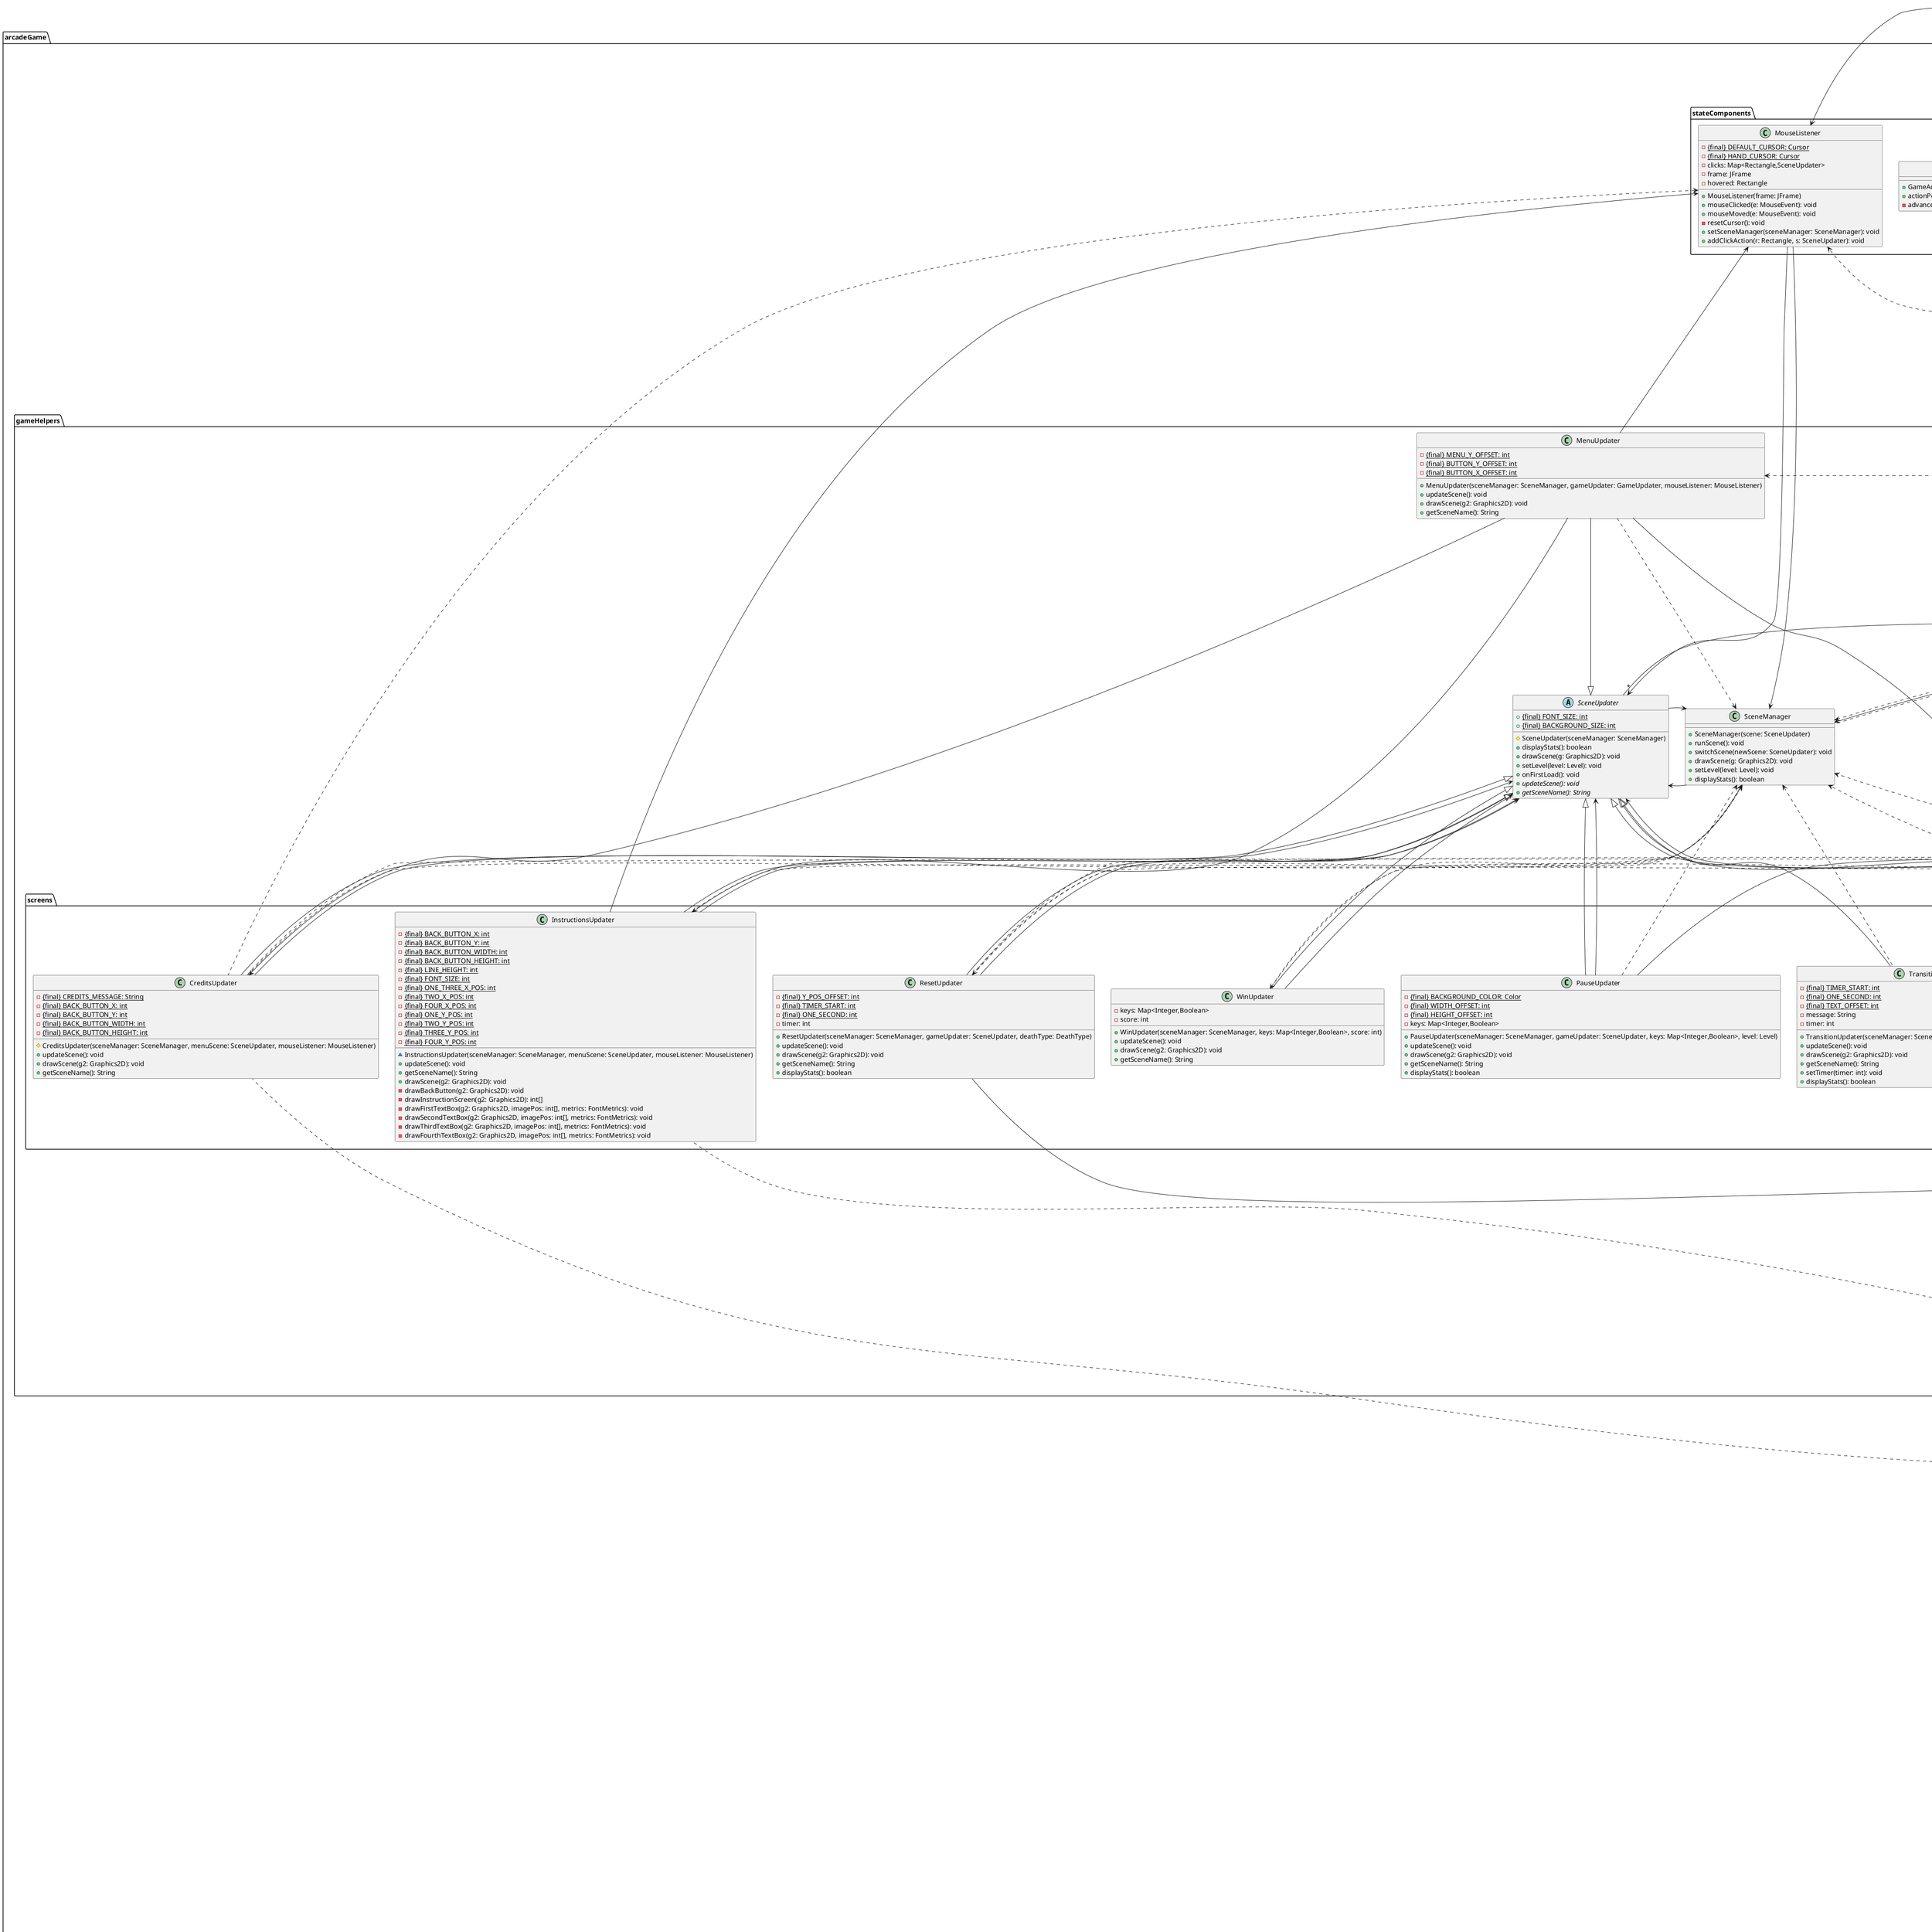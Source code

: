 @startuml IndianaGhost
package arcadeGame {
    class MainApp {
        -{static} {final} DELAY: int
        -{static} {final} MENU_WIDTH: int
        -{static} {final} MENU_HEIGHT: int
        -{static} {final} GAME_TITLE: String
        -{static} {final} LIGHT_BLUE: Color
        -gameFrame: JFrame
        -runApp(): void
        -createFrame(): void
        -createGameComponent(): void
        -addListeners(): void
        +{static} main(args: String[]): void
    }
    class GameComponent {
        -{static} {final} LEVEL_DIRECTORY: String
        -{static} {final} LEVELS_DEFINITION: String
        -{static} {final} STARTING_LIVES: int
        -{static} {final} STARTING_SCORE: int
        -{static} {final} FONT_SIZE: int
        -{static} {final} TEXT_COLOR: Color
        -{static} {final} TEXT_X: int
        -{static} {final} TEXT_Y: int
        -score: int
        -lives: int
        -levelFiles: String[]
        -keys: Map<Integer,Boolean>
        -frame: JFrame
        +GameComponent(frame: JFrame, mouseListener: MouseListener)
        -buildLevelsList(): void
        +loadLevelByIndex(index: int): void
        +handleKey(keyCode: int, newVal: boolean): void
        +updateState(): void
        +drawScreen(): void
        #paintComponent(g: Graphics): void
        ~switchLevel(newLevel: String, index: int): void
        ~levelReset(): void
        +loseLife(): void
        +winGame(): void
        -restart(win: boolean): void
        +getLevelCount(): int
        +incrementScore(score: int): void
        +nextLevel(): void
        +resize(): void
        ~setSceneManager(sceneManager: SceneManager): void
    }
}

package arcadeGame.stateComponents {
    class MouseListener {
        -{static} {final} DEFAULT_CURSOR: Cursor
        -{static} {final} HAND_CURSOR: Cursor
        -clicks: Map<Rectangle,SceneUpdater>
        -frame: JFrame
        -hovered: Rectangle
        +MouseListener(frame: JFrame)
        +mouseClicked(e: MouseEvent): void
        +mouseMoved(e: MouseEvent): void
        -resetCursor(): void
        +setSceneManager(sceneManager: SceneManager): void
        +addClickAction(r: Rectangle, s: SceneUpdater): void
    }
    class GameAdvanceListener {
        +GameAdvanceListener(gameComponent: GameComponent)
        +actionPerformed(e: ActionEvent): void
        -advanceOneTick(): void
    }
}

package arcadeGame.levelManagers {
    class Level {
        -{static} {final} BOUNCE_FACTOR: int
        -{static} {final} ENEMY_SCORE: int
        -{static} {final} COIN_SCORE: int
        -{static} {final} LEVEL_SCORE: int
        -levelIndex: int
        -levelPath: String
        -levelHeight: int
        -levelWidth: int
        -numCoins: int
        -heroHurt: boolean
        -initialPlayerX: double
        -initialPlayerY: double
        +Level(levelPath: String, index: int, hero: Player)
        +generateLevel(): Object[]
        -handlePlayer(keys: Map<Integer,Boolean>): void
        -handleEnemies(state: UpdateState): void
        -handleTiles(state: UpdateState): void
        -handleCoins(state: UpdateState): void
        -handleDebugControls(keys: Map<Integer,Boolean>, state: UpdateState, sceneManager: SceneManager): void
        +update(keys: Map<Integer,Boolean>, state: UpdateState, sceneManager: SceneManager): void
        +draw(g2: Graphics2D): void
        +reset(): void
        +getHeight(): int
        +getWidth(): int
        +getIndex(): int
    }
    class LevelLoader {
        -{static} {final} EMPTY: int
        -{static} {final} ACTOR_SIZE_MULTIPLIER: double
        -{static} {final} ACTOR_POSITION_OFFSET: double
        -file: InputStream
        -dataString: String
        -size: int
        -levelWidth: int
        -levelHeight: int
        -numCoins: int
        +LevelLoader(path: String)
        ~getJsonObject(): JSONObject
        ~setupInternalValues(jsonObject: JSONObject): void
        -addBlock(xPos: int, yPos: int, blockType: char, dir: Direction): void
        +loadLevel(): void
        +getWidth(): int
        +getHeight(): int
        +getSize(): int
        +getDataString(): String
        ~getNumCoins(): int
    }
}

package arcadeGame.gameHelpers {
    enum DeathType {
        SPIKE
        ENEMY
        HUNTER_SEEKER
        -{final} encouragementString: String
        ~DeathType(message: String)
        +getEncouragementString(): String
    }
    class SceneManager {
        +SceneManager(scene: SceneUpdater)
        +runScene(): void
        +switchScene(newScene: SceneUpdater): void
        +drawScene(g: Graphics2D): void
        +setLevel(level: Level): void
        +displayStats(): boolean
    }
    class UpdateState {
        +UpdateState(gameComponent: GameComponent)
        +incrementScore(score: int): void
        +heroLostLife(): void
        +setNextLevel(level: int): void
        +getLevelCount(): int
        +transitionNextLevel(): void
        +handleWinGame(): void
        +resizeLevel(): void
    }
    class LossUpdater {
        -keys: Map<Integer,Boolean>
        -score: int
        +LossUpdater(sceneManager: SceneManager, keys: Map<Integer,Boolean>, score: int)
        +updateScene(): void
        +drawScene(g2: Graphics2D): void
        +getSceneName(): String
    }
    class MenuUpdater {
        -{static} {final} MENU_Y_OFFSET: int
        -{static} {final} BUTTON_Y_OFFSET: int
        -{static} {final} BUTTON_X_OFFSET: int
        +MenuUpdater(sceneManager: SceneManager, gameUpdater: GameUpdater, mouseListener: MouseListener)
        +updateScene(): void
        +drawScene(g2: Graphics2D): void
        +getSceneName(): String
    }
    abstract class SceneUpdater {
        +{static} {final} FONT_SIZE: int
        +{static} {final} BACKGROUND_SIZE: int
        #SceneUpdater(sceneManager: SceneManager)
        +displayStats(): boolean
        +drawScene(g: Graphics2D): void
        +setLevel(level: Level): void
        +onFirstLoad(): void
        +{abstract} updateScene(): void
        +{abstract} getSceneName(): String
    }
}

package arcadeGame.gameHelpers.screens {
    class CreditsUpdater {
        -{static} {final} CREDITS_MESSAGE: String
        -{static} {final} BACK_BUTTON_X: int
        -{static} {final} BACK_BUTTON_Y: int
        -{static} {final} BACK_BUTTON_WIDTH: int
        -{static} {final} BACK_BUTTON_HEIGHT: int
        #CreditsUpdater(sceneManager: SceneManager, menuScene: SceneUpdater, mouseListener: MouseListener)
        +updateScene(): void
        +drawScene(g2: Graphics2D): void
        +getSceneName(): String
    }
    class GameUpdater {
        -keys: Map<Integer,Boolean>
        +GameUpdater(sm: SceneManager, level: Level, k: Map<Integer,Boolean>, state: UpdateState)
        +updateScene(): void
        +drawScene(g2: Graphics2D): void
        +onFirstLoad(): void
        +getSceneName(): String
        +displayStats(): boolean
    }
    class InstructionsUpdater {
        -{static} {final} BACK_BUTTON_X: int
        -{static} {final} BACK_BUTTON_Y: int
        -{static} {final} BACK_BUTTON_WIDTH: int
        -{static} {final} BACK_BUTTON_HEIGHT: int
        -{static} {final} LINE_HEIGHT: int
        -{static} {final} FONT_SIZE: int
        -{static} {final} ONE_THREE_X_POS: int
        -{static} {final} TWO_X_POS: int
        -{static} {final} FOUR_X_POS: int
        -{static} {final} ONE_Y_POS: int
        -{static} {final} TWO_Y_POS: int
        -{static} {final} THREE_Y_POS: int
        -{static} {final} FOUR_Y_POS: int
        ~InstructionsUpdater(sceneManager: SceneManager, menuScene: SceneUpdater, mouseListener: MouseListener)
        +updateScene(): void
        +getSceneName(): String
        +drawScene(g2: Graphics2D): void
        -drawBackButton(g2: Graphics2D): void
        -drawInstructionScreen(g2: Graphics2D): int[]
        -drawFirstTextBox(g2: Graphics2D, imagePos: int[], metrics: FontMetrics): void
        -drawSecondTextBox(g2: Graphics2D, imagePos: int[], metrics: FontMetrics): void
        -drawThirdTextBox(g2: Graphics2D, imagePos: int[], metrics: FontMetrics): void
        -drawFourthTextBox(g2: Graphics2D, imagePos: int[], metrics: FontMetrics): void
    }
    class PauseUpdater {
        -{static} {final} BACKGROUND_COLOR: Color
        -{static} {final} WIDTH_OFFSET: int
        -{static} {final} HEIGHT_OFFSET: int
        -keys: Map<Integer,Boolean>
        +PauseUpdater(sceneManager: SceneManager, gameUpdater: SceneUpdater, keys: Map<Integer,Boolean>, level: Level)
        +updateScene(): void
        +drawScene(g2: Graphics2D): void
        +getSceneName(): String
        +displayStats(): boolean
    }
    class ResetUpdater {
        -{static} {final} Y_POS_OFFSET: int
        -{static} {final} TIMER_START: int
        -{static} {final} ONE_SECOND: int
        -timer: int
        +ResetUpdater(sceneManager: SceneManager, gameUpdater: SceneUpdater, deathType: DeathType)
        +updateScene(): void
        +drawScene(g2: Graphics2D): void
        +getSceneName(): String
        +displayStats(): boolean
    }
    class TransitionUpdater {
        -{static} {final} TIMER_START: int
        -{static} {final} ONE_SECOND: int
        -{static} {final} TEXT_OFFSET: int
        -message: String
        -timer: int
        +TransitionUpdater(sceneManager: SceneManager, generator: MessageGenerator)
        +updateScene(): void
        +drawScene(g2: Graphics2D): void
        +getSceneName(): String
        +setTimer(timer: int): void
        +displayStats(): boolean
    }
    class WinUpdater {
        -keys: Map<Integer,Boolean>
        -score: int
        +WinUpdater(sceneManager: SceneManager, keys: Map<Integer,Boolean>, score: int)
        +updateScene(): void
        +drawScene(g2: Graphics2D): void
        +getSceneName(): String
    }
}

package arcadeGame.gameHelpers.transitions {
    class AiMessageGenerator {
        -{static} {final} GEMINI_URL: String
        -{static} {final} DEFAULT_MESSAGE: String
        -{static} {final} API_KEY: String
        -{static} {final} API_PROMPT: String
        -{static} {final} REQUEST_BODY: String
        -{static} {final} MATCH_START: int
        -{static} {final} SUCCESS_PATTERN: Pattern
        -{static} {final} FAILURE_PATTERN: Pattern
        -{static} {final} INTERNAL_ERROR_MATCHER: Pattern
        -message: String
        -apiKey: String
        +AiMessageGenerator()
        -loadApiKey(): void
        -requestMessage(): void
        +generateEncouragingMessage(): String
        -parseResponse(response: HttpResponse<String>): void
    }
    interface MessageGenerator {
        generateEncouragingMessage(): String
    }
    class TextGraphics {
        -{static} {final} WIDTH_BUFFER: int
        +{static} drawMultilineText(text: String, g2: Graphics2D): void
    }
}

package arcadeGame.gameComponents {
    abstract class Actor {
        #{static} {final} APPROACH_FACTOR: double
        #{static} {final} SPEED: double
        #{static} {final} DEFAULT_SPEED: double
        #{static} {final} HERO_VELOCITY: double
        -didCollideWithSpikes: boolean
        ~Actor(startX: double, startY: double, width: double, height: double, gameImage: GameImage)
        -handleTileCollisions(tiles: List<Tile>, xVel: double, yVel: double): void
        +update(tiles: List<Tile>): void
        #isHero(): boolean
        #isNonTrackingEnemy(): boolean
        #setSpikeCollision(didCollideWithSpikes: boolean): void
        +getSpikeCollision(): boolean
    }
    class BouncePad {
        -{static} {final} VERTICAL_BOUNCE_VALUE: double
        -{static} {final} HORIZONTAL_BOUNCE_VALUE: double
        +BouncePad(x: int, y: int, width: int, height: int, dir: Direction)
        +display(g2: Graphics2D): void
        ~handleCollision(actor: Actor, xPos: double, yPos: double): void
    }
    class Coin {
        +Coin(x: int, y: int, width: int, height: int)
        +display(g: Graphics2D): void
        ~handleCollision(actor: Actor, xPos: double, yPos: double): void
    }
    class Enemy {
        -{static} {final} FLOAT_ERROR: double
        #adding: boolean
        +Enemy(startX: double, startY: double, width: double, height: double)
        ~Enemy(startX: double, startY: double, width: double, height: double, velocityX: double, velocityY: double)
        ~Enemy(startX: double, startY: double, width: double, height: double, velocityX: double, velocityY: double, gameImage: GameImage)
        +Enemy(startX: double, startY: double, width: double, height: double, dir: Direction)
        ~Enemy(startX: double, startY: double, width: double, height: double, gameImage: GameImage)
        +drawActor(g2: Graphics2D): void
        +getAdding(): boolean
        +setAdding(newAdding: boolean): void
        +isNonTrackingEnemy(): boolean
    }
    class EnemyGenerator {
        +EnemyGenerator(startX: double, startY: double, width: double, height: double, enemies: List<Enemy>, player: Player)
        +EnemyGenerator(startX: double, startY: double, width: double, height: double, velocityX: double, velocityY: double, enemies: List<Enemy>, player: Player)
    }
    abstract class EnemySpawner {
        #{static} {final} VELOCITY_MULTIPLIER: double
        -{static} {final} IMAGE_SCALE: double
        -{static} {final} IMAGE_OFFSET: double
        -{static} {final} TIME_INCREMENT: double
        -{static} {final} THIS_VELOCITY_MULTIPLIER: int
        -timeInc: double
        ~EnemySpawner(startX: double, startY: double, width: double, height: double, velocityX: double, velocityY: double, enemies: List<Enemy>, player: Player)
        +drawActor(g2: Graphics2D): void
        +update(tiles: List<Tile>): void
        ~control(): void
        #getAngle(): double
        +isNonTrackingEnemy(): boolean
    }
    class EnemySpawnerGenerator {
        +EnemySpawnerGenerator(startX: double, startY: double, width: double, height: double, velocityX: double, velocityY: double, enemies: List<Enemy>, player: Player)
    }
    class GameObject {
        #x: double
        #y: double
        #width: double
        #height: double
        #vx: double
        #vy: double
        #GameObject(x: double, y: double, width: double, height: double, gameImage: GameImage)
        ~GameObject(x: int, y: int, width: int, height: int, gameImage: GameImage)
        +getX(): double
        +setX(x: double): void
        +getY(): double
        +setY(y: double): void
        +getVx(): double
        +setVx(vx: double): void
        +getVy(): double
        +setVy(vy: double): void
        +getHeight(): double
        +setHeight(height: double): void
        +getWidth(): double
        +setWidth(width: double): void
        +collidesWith(o: GameObject): boolean
        #drawImage(g: Graphics2D): void
        #drawImage(g: Graphics2D, scale: double, offset: double, negativeDirection: boolean): void
    }
    class HunterSeeker {
        +HunterSeeker(startX: double, startY: double, width: double, height: double, h: Player)
        ~HunterSeeker(startX: double, startY: double, width: double, height: double, velocityX: double, velocityY: double, h: Player)
        +update(tiles: List<Tile>): void
        ~control(): void
        +isNonTrackingEnemy(): boolean
    }
    class HunterSeekerGenerator {
        +HunterSeekerGenerator(startX: double, startY: double, width: double, height: double, velocityX: double, velocityY: double, enemies: List<Enemy>, player: Player)
    }
    class MossyWall {
        +MossyWall(x: int, y: int, width: int, height: int)
    }
    class Player {
        -{static} {final} SPEED_MULTIPLIER: float
        -{static} {final} DOWNWARD_ACCELERATION: int
        -{static} {final} NATURAL_FALL_SPEED: int
        -{static} {final} NATURAL_FALL_ACCELERATION: int
        -{static} {final} FLY_JUMP_SPEED: int
        -{static} {final} FLY_PASSIVE_SPEED: int
        -{static} {final} HORIZONTAL_ACCELERATION: int
        -{static} {final} FLY_COOL_DOWN: int
        -{static} {final} IMAGE_SCALE: double
        -{static} {final} IMAGE_OFFSET: double
        -horizontalSpeed: double
        -flyCoolDownTimer: int
        -downwardPushAcceleration: double
        -naturalFallMaxSpeed: double
        -naturalFallAcceleration: double
        -flyJumpSpeed: double
        -flyPassiveSpeed: double
        -flyMaxSpeed: double
        -maxHorizontalAccelerationChange: double
        +Player(startX: double, startY: double, width: double, height: double)
        +update(keys: Map<Integer,Boolean>, tiles: List<Tile>, sprites: List<DisplaySprite>): void
        ~findKey(keys: Map<Integer,Boolean>, val: int): boolean
        +handleCollisions(enemy: Enemy): CollisionResult
        +loseLife(): void
        ~handleKeyAction(keys: Map<Integer,Boolean>, sprites: List<DisplaySprite>): void
        -handleYControls(keys: Map<Integer,Boolean>, sprites: List<DisplaySprite>): void
        -passiveEffect(): void
        -upEffect(sprites: List<DisplaySprite>): void
        -downEffect(): void
        -handleXControls(keys: Map<Integer,Boolean>): void
        +drawActor(g2: Graphics2D): void
        #isHero(): boolean
    }
    enum CollisionResult {
        NONE
        PLAYER_WON
        ENEMY_WON
    }
    class RecursiveEnemySpawnerGenerator {
        ~RecursiveEnemySpawnerGenerator(startX: double, startY: double, width: double, height: double, enemies: List<Enemy>, player: Player)
        +RecursiveEnemySpawnerGenerator(startX: double, startY: double, width: double, height: double, velocityX: double, velocityY: double, enemies: List<Enemy>, player: Player)
    }
    class Spike {
        -{static} {final} SIDE_SPLIT: int
        +Spike(x: int, y: int, sideLength: int, d: Direction)
        +display(g2: Graphics2D): void
        ~handleCollision(a: Actor, ix: double, iy: double): void
    }
    abstract class Tile {
        -remove: boolean
        ~Tile(x: int, y: int, width: int, height: int, gameImage: GameImage)
        #setRemove(): void
        +shouldRemove(): boolean
        +{abstract} display(g2: Graphics2D): void
        ~handleCollision(a: Actor, ix: double, iy: double): void
    }
    class Wall {
        +Wall(x: int, y: int, width: int, height: int)
        ~Wall(x: int, y: int, width: int, height: int, gameImage: GameImage)
        +display(g: Graphics2D): void
    }
}

package arcadeGame.gameComponents.imageManagers {
    enum Direction {
        UP
        DOWN
        LEFT
        RIGHT
        UP_LEFT
        UP_RIGHT
        DOWN_LEFT
        DOWN_RIGHT
        NONE
        -{static} {final} stringMap: Map<String, Direction>
        -{static} {final} angleMap: Map<Direction,Double>
        +{static} fromString(str: String): Direction
        +{static} fromVector(vx: double, vy: double, error: double): Direction
        +{static} toAngle(dir: Direction): double
    }
    enum GameImage {
        BACKGROUND
        BOUNCE_PAD
        BRICK
        COIN
        GHOST
        DEAD_GHOST
        MOSSY_BRICK
        PLAYER
        SPAWNER
        SPIKE
        TRACKER
        JUMP_WIND
        -{static} {final} BYTE_SIZE
        -{static} {final} IMAGES_DIRECTORY
        -{final} fileName: String
        -{final} extension: Extension
        -images
        -imageFiles
        ~GameImage(fileName: String, extension: Extension, directionType: DirectionType)
        ~GameImage(fileName: String, extension: Extension)
        -setPossibleDirections(directionType: DirectionType): void
        -createImages(): void
        -generateImage(path: String): Image
        +getImage(): Image
        +getImage(direction: Direction): Image
        +getImages(): Map<Direction,Image>
        +getImageFile(direction: Direction): File
    }
    -enum Extension {
        PNG
        JPG
    }
    -enum DirectionType {
        NONE
        TWO
        FOUR
        EIGHT
    }
    enum MenuImage [[java:arcadeGame.gameComponents.imageManagers.MenuImage]] {
        LOGO
        PLAY
        HELP
        CREDITS
        INSTRUCTION_SCREEN
        BACK
        -image: BufferedImage
        ~MenuImage(fileName: String, width: int, height: int)
        -resize(width: int, height: int): void
        +getImage(): Image
    }
}

package arcadeGame.gameComponents.spriteAnimations {
    class CollectedCoinSprite {
        -{static} {final} COIN_FINAL_X: int
        -{static} {final} COIN_FINAL_Y: int
        -{static} {final} ONE_SECOND: int
        -{static} {final} TIME_OFFSET: int
        -{static} {final} TIME_DIVISOR: int
        -animationTime: double
        +CollectedCoinSprite(x: double, y: double, width: double, height: double)
        +updatePosition(): void
    }
    class DeadEnemySprite {
        -{static} {final} Y_VELOCITY: double
        +DeadEnemySprite(x: double, y: double, width: double, height: double, vx: double, vy: double)
        +updatePosition(): void
    }
    abstract class DisplaySprite {
        ~DisplaySprite(x: double, y: double, width: double, height: double, gameImage: GameImage)
        +display(g2: Graphics2D): void
        +{abstract} updatePosition(): void
    }
    class PlayerJumpSprite {
        -{static} {final} VELOCITY_DIVISOR: int
        -{static} {final} WIDTH_DIVISOR: int
        -{static} {final} X_DIVISOR: int
        -{static} {final} Y_DIVISOR: int
        -origWidth: double
        +PlayerJumpSprite(x: double, y: double, width: double)
        +updatePosition(): void
    }
}

MainApp -d-> GameComponent
MainApp -l-> MouseListener
MainApp .l.> GameAdvanceListener

GameComponent -u-> MessageGenerator
GameComponent -d-> SceneManager
GameComponent -d-> Level
GameComponent -d-> Player
GameComponent .u.> AiMessageGenerator
GameComponent .d.> MouseListener
GameComponent .r.> GameUpdater
GameComponent .r.> MenuUpdater
GameComponent .r.> ResetUpdater
GameComponent .r.> WinUpdater
GameComponent .r.> LossUpdater
GameComponent .r.> TransitionUpdater

GameAdvanceListener -u-> GameComponent

MouseListener -d-> SceneManager
MouseListener -d-> "*" SceneUpdater

Level -d-> Player
Level -d-> "*" Tile
Level -d-> "*" Enemy
Level -d-> "*" DisplaySprite
Level -d-> DeathType
Level .d.> LevelLoader
Level .d.> SceneManager

LevelLoader -d-> "*" Tile
LevelLoader -d-> "*" Enemy
LevelLoader -d-> Player
LevelLoader .d.> Direction
LevelLoader .d.> Wall
LevelLoader .d.> MossyWall
LevelLoader .d.> Spike
LevelLoader .d.> HunterSeeker
LevelLoader .d.> Coin
LevelLoader .d.> BouncePad
LevelLoader .d.> EnemyGenerator

SceneManager -d-> SceneUpdater
SceneManager .u.> Level

UpdateState -u-> GameComponent

AiMessageGenerator .u.|> MessageGenerator

CreditsUpdater -u-|> SceneUpdater
CreditsUpdater -u-> SceneUpdater
CreditsUpdater -u.> MouseListener
CreditsUpdater .u.> SceneManager
CreditsUpdater .u.> MenuImage
CreditsUpdater .r.> TextGraphics

GameUpdater -u-|> SceneUpdater
GameUpdater -u-> UpdateState
GameUpdater .r.> SceneManager
GameUpdater .d.> Level

InstructionsUpdater -u-|> SceneUpdater
InstructionsUpdater -u-> SceneUpdater
InstructionsUpdater -u-> MouseListener
InstructionsUpdater .r.> SceneManager
InstructionsUpdater .u.> MenuImage

LossUpdater -u-|> SceneUpdater
LossUpdater -u-> SceneUpdater
LossUpdater .r.> SceneManager

MenuUpdater -u-|> SceneUpdater
MenuUpdater -u-> GameUpdater
MenuUpdater -u-> InstructionsUpdater
MenuUpdater -u-> CreditsUpdater
MenuUpdater -u-> MouseListener
MenuUpdater .r.> SceneManager

PauseUpdater -u-|> SceneUpdater
PauseUpdater -u-> SceneUpdater
PauseUpdater -d-> Level
PauseUpdater .r.> SceneManager

ResetUpdater -u-|> SceneUpdater
ResetUpdater -u-> SceneUpdater
ResetUpdater -d-> DeathType
ResetUpdater .r.> SceneManager
ResetUpdater .r.> TextGraphics

SceneUpdater -d-> Level
SceneUpdater -r-> SceneManager

TransitionUpdater -u-|> SceneUpdater
TransitionUpdater .u.> SceneManager
TransitionUpdater .l.> MessageGenerator
TransitionUpdater .r.> TextGraphics

WinUpdater -u-|> SceneUpdater
WinUpdater -u-> SceneUpdater
WinUpdater .u.> SceneManager

Actor -u-|> GameObject
Actor .d.> GameImage
Actor .> Tile

BouncePad -u-|> Tile
BouncePad .d.> Direction
BouncePad .d.> GameImage
BouncePad .> Actor

Coin -u-|> Tile
Coin .d.> GameImage
Coin .> Actor

Enemy -u-|> Actor
Enemy .d.> GameImage
Enemy .d.> Direction

EnemyGenerator -u-|> EnemySpawner
EnemyGenerator .> Enemy
EnemyGenerator .> Player

EnemySpawner -u-|> Enemy
EnemySpawner -> "*" Enemy
EnemySpawner -> Player
EnemySpawner .d.> GameImage
EnemySpawner .d.> Direction

EnemySpawnerGenerator -u-|> EnemySpawner
EnemySpawnerGenerator .> Enemy
EnemySpawnerGenerator .> Player

GameObject -d-> GameImage
GameObject -d-> Direction

HunterSeeker -u-|> Enemy
HunterSeeker -> Player
HunterSeeker .d.> GameImage
HunterSeeker .d.> Tile

HunterSeekerGenerator -u-|> EnemySpawner
HunterSeekerGenerator .> Enemy
HunterSeekerGenerator .> Player
HunterSeekerGenerator .> HunterSeeker

MossyWall -u-|> Wall
MossyWall .d.> GameImage

Player -u-|> Actor
Player .d.> GameImage
Player .d.> Direction
Player .> Tile
Player .> DisplaySprite
Player .> Enemy
Player .d.> CollisionResult

RecursiveEnemySpawnerGenerator -u-|> EnemySpawner
RecursiveEnemySpawnerGenerator .> Enemy
RecursiveEnemySpawnerGenerator .> Player

Spike -u-|> Tile
Spike .d.> Direction
Spike .d.> GameImage
Spike .> Actor

Tile -u-|> GameObject
Tile .d.> GameImage
Tile .> Actor

Wall -u-|> Tile
Wall .d.> GameImage

GameImage -d-> Extension
GameImage -d-> DirectionType
GameImage -u-> "*" Direction

CollectedCoinSprite -u-|> DisplaySprite
CollectedCoinSprite .d.> GameImage

DeadEnemySprite -u-|> DisplaySprite
DeadEnemySprite .d.> GameImage

DisplaySprite -u-|> GameObject
DisplaySprite .d.> GameImage

PlayerJumpSprite -u-|> DisplaySprite
PlayerJumpSprite .d.> GameImage
@enduml